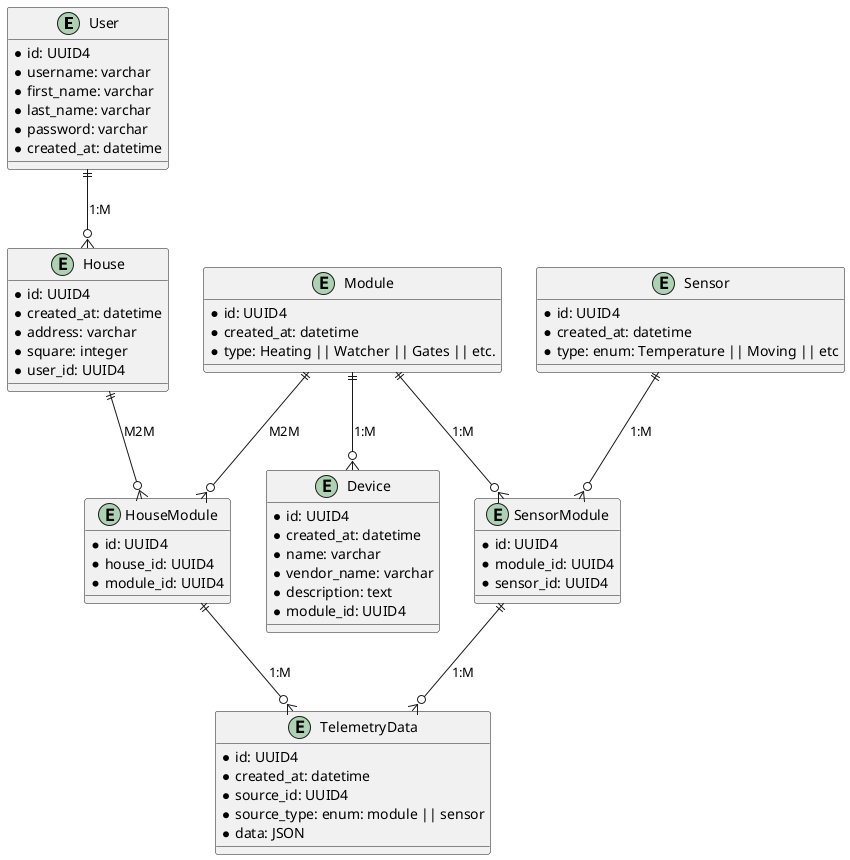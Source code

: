 @startuml
entity "User" {
    *id: UUID4
    *username: varchar
    *first_name: varchar
    *last_name: varchar
    *password: varchar
    *created_at: datetime
}

entity "House" {
    *id: UUID4
    *created_at: datetime
    *address: varchar
    *square: integer
    *user_id: UUID4
}

entity "Module" {
    *id: UUID4
    *created_at: datetime
    *type: Heating || Watcher || Gates || etc.
}

entity "HouseModule" {
    *id: UUID4
    *house_id: UUID4
    *module_id: UUID4
}

entity "SensorModule" {
    *id: UUID4
    *module_id: UUID4
    *sensor_id: UUID4
}

entity "Device" {
    *id: UUID4
    *created_at: datetime
    *name: varchar
    *vendor_name: varchar
    *description: text
    *module_id: UUID4
}

entity "Sensor" {
    *id: UUID4
    *created_at: datetime
    *type: enum: Temperature || Moving || etc
}

entity "TelemetryData" {
    *id: UUID4
    *created_at: datetime
    *source_id: UUID4
    *source_type: enum: module || sensor
    *data: JSON
}

User ||--o{ House : "1:M"
House ||--o{ HouseModule : "M2M"
Module ||--o{ HouseModule : "M2M"
Module ||--o{ Device : "1:M"

Module ||--o{ SensorModule : "1:M"
Sensor ||--o{ SensorModule : "1:M"

SensorModule ||--o{ TelemetryData : "1:M"
HouseModule ||--o{ TelemetryData : "1:M"
@enduml
